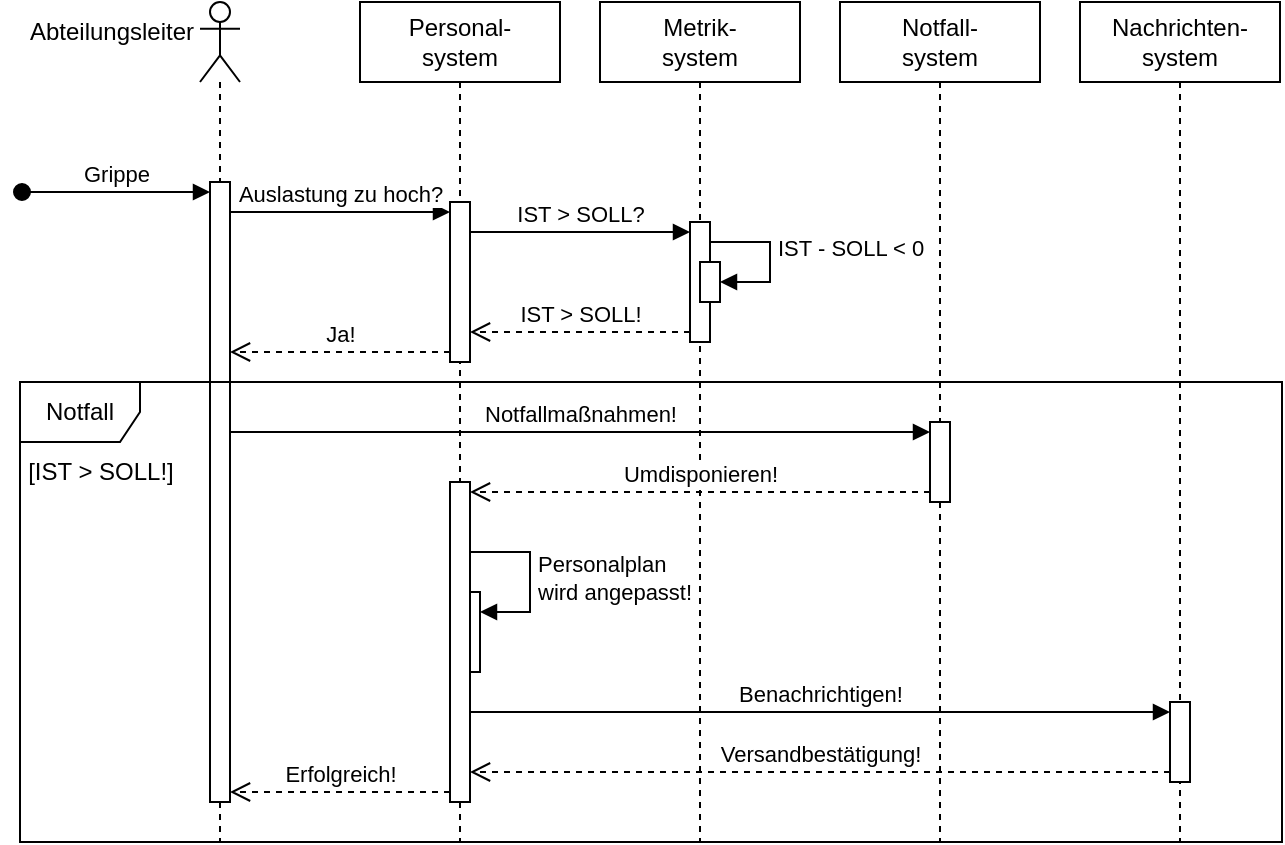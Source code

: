 <mxfile version="25.0.1">
  <diagram name="Seite-1" id="5sxt5zFNbE7Zbmdy7JOb">
    <mxGraphModel dx="917" dy="539" grid="1" gridSize="10" guides="1" tooltips="1" connect="1" arrows="1" fold="1" page="1" pageScale="1" pageWidth="827" pageHeight="1169" math="0" shadow="0">
      <root>
        <mxCell id="0" />
        <mxCell id="1" parent="0" />
        <mxCell id="sDWKf1iI3KYRnwsQvGXx-5" value="" style="shape=umlLifeline;perimeter=lifelinePerimeter;whiteSpace=wrap;html=1;container=0;dropTarget=0;collapsible=0;recursiveResize=0;outlineConnect=0;portConstraint=eastwest;newEdgeStyle={&quot;curved&quot;:0,&quot;rounded&quot;:0};participant=umlActor;" vertex="1" parent="1">
          <mxGeometry x="189" y="90" width="20" height="420" as="geometry" />
        </mxCell>
        <mxCell id="sDWKf1iI3KYRnwsQvGXx-6" value="Personal-&lt;div&gt;system&lt;/div&gt;" style="shape=umlLifeline;perimeter=lifelinePerimeter;whiteSpace=wrap;html=1;container=0;dropTarget=0;collapsible=0;recursiveResize=0;outlineConnect=0;portConstraint=eastwest;newEdgeStyle={&quot;curved&quot;:0,&quot;rounded&quot;:0};" vertex="1" parent="1">
          <mxGeometry x="269" y="90" width="100" height="420" as="geometry" />
        </mxCell>
        <mxCell id="sDWKf1iI3KYRnwsQvGXx-7" value="Metrik-&lt;div&gt;system&lt;/div&gt;" style="shape=umlLifeline;perimeter=lifelinePerimeter;whiteSpace=wrap;html=1;container=0;dropTarget=0;collapsible=0;recursiveResize=0;outlineConnect=0;portConstraint=eastwest;newEdgeStyle={&quot;curved&quot;:0,&quot;rounded&quot;:0};" vertex="1" parent="1">
          <mxGeometry x="389" y="90" width="100" height="420" as="geometry" />
        </mxCell>
        <mxCell id="sDWKf1iI3KYRnwsQvGXx-8" value="Notfall-&lt;div&gt;system&lt;/div&gt;" style="shape=umlLifeline;perimeter=lifelinePerimeter;whiteSpace=wrap;html=1;container=0;dropTarget=0;collapsible=0;recursiveResize=0;outlineConnect=0;portConstraint=eastwest;newEdgeStyle={&quot;curved&quot;:0,&quot;rounded&quot;:0};" vertex="1" parent="1">
          <mxGeometry x="509" y="90" width="100" height="420" as="geometry" />
        </mxCell>
        <mxCell id="sDWKf1iI3KYRnwsQvGXx-9" value="Nachrichten-&lt;div&gt;system&lt;/div&gt;" style="shape=umlLifeline;perimeter=lifelinePerimeter;whiteSpace=wrap;html=1;container=0;dropTarget=0;collapsible=0;recursiveResize=0;outlineConnect=0;portConstraint=eastwest;newEdgeStyle={&quot;curved&quot;:0,&quot;rounded&quot;:0};" vertex="1" parent="1">
          <mxGeometry x="629" y="90" width="100" height="420" as="geometry" />
        </mxCell>
        <mxCell id="sDWKf1iI3KYRnwsQvGXx-14" value="Auslastung zu hoch?" style="html=1;verticalAlign=bottom;endArrow=block;curved=0;rounded=0;entryX=0;entryY=0;entryDx=0;entryDy=5;" edge="1" target="sDWKf1iI3KYRnwsQvGXx-13" parent="1" source="sDWKf1iI3KYRnwsQvGXx-11">
          <mxGeometry x="0.004" relative="1" as="geometry">
            <mxPoint x="249" y="225" as="sourcePoint" />
            <mxPoint as="offset" />
          </mxGeometry>
        </mxCell>
        <mxCell id="sDWKf1iI3KYRnwsQvGXx-65" value="IST &amp;gt; SOLL?" style="html=1;verticalAlign=bottom;endArrow=block;curved=0;rounded=0;entryX=0;entryY=0;entryDx=0;entryDy=5;entryPerimeter=0;" edge="1" parent="1" source="sDWKf1iI3KYRnwsQvGXx-13" target="sDWKf1iI3KYRnwsQvGXx-37">
          <mxGeometry width="80" relative="1" as="geometry">
            <mxPoint x="329" y="200" as="sourcePoint" />
            <mxPoint x="409" y="200" as="targetPoint" />
          </mxGeometry>
        </mxCell>
        <mxCell id="sDWKf1iI3KYRnwsQvGXx-68" value="IST &amp;gt; SOLL!" style="html=1;verticalAlign=bottom;endArrow=open;dashed=1;endSize=8;curved=0;rounded=0;exitX=0;exitY=1;exitDx=0;exitDy=-5;exitPerimeter=0;" edge="1" parent="1" source="sDWKf1iI3KYRnwsQvGXx-37" target="sDWKf1iI3KYRnwsQvGXx-13">
          <mxGeometry relative="1" as="geometry">
            <mxPoint x="419" y="250" as="sourcePoint" />
            <mxPoint x="339" y="250" as="targetPoint" />
          </mxGeometry>
        </mxCell>
        <mxCell id="sDWKf1iI3KYRnwsQvGXx-70" value="Ja!" style="html=1;verticalAlign=bottom;endArrow=open;dashed=1;endSize=8;curved=0;rounded=0;exitX=0;exitY=1;exitDx=0;exitDy=-5;exitPerimeter=0;" edge="1" parent="1" source="sDWKf1iI3KYRnwsQvGXx-13" target="sDWKf1iI3KYRnwsQvGXx-11">
          <mxGeometry relative="1" as="geometry">
            <mxPoint x="299" y="280" as="sourcePoint" />
            <mxPoint x="219" y="280" as="targetPoint" />
          </mxGeometry>
        </mxCell>
        <mxCell id="sDWKf1iI3KYRnwsQvGXx-12" value="Grippe" style="html=1;verticalAlign=bottom;startArrow=oval;endArrow=block;startSize=8;curved=0;rounded=0;entryX=0;entryY=0;entryDx=0;entryDy=5;" edge="1" target="sDWKf1iI3KYRnwsQvGXx-11" parent="1">
          <mxGeometry relative="1" as="geometry">
            <mxPoint x="100" y="185" as="sourcePoint" />
          </mxGeometry>
        </mxCell>
        <mxCell id="sDWKf1iI3KYRnwsQvGXx-11" value="" style="html=1;points=[[0,0,0,0,5],[0,1,0,0,-5],[1,0,0,0,5],[1,1,0,0,-5]];perimeter=orthogonalPerimeter;outlineConnect=0;targetShapes=umlLifeline;portConstraint=eastwest;newEdgeStyle={&quot;curved&quot;:0,&quot;rounded&quot;:0};container=0;" vertex="1" parent="1">
          <mxGeometry x="194" y="180" width="10" height="310" as="geometry" />
        </mxCell>
        <mxCell id="sDWKf1iI3KYRnwsQvGXx-13" value="" style="html=1;points=[[0,0,0,0,5],[0,1,0,0,-5],[1,0,0,0,5],[1,1,0,0,-5]];perimeter=orthogonalPerimeter;outlineConnect=0;targetShapes=umlLifeline;portConstraint=eastwest;newEdgeStyle={&quot;curved&quot;:0,&quot;rounded&quot;:0};container=0;" vertex="1" parent="1">
          <mxGeometry x="314" y="190" width="10" height="80" as="geometry" />
        </mxCell>
        <mxCell id="sDWKf1iI3KYRnwsQvGXx-37" value="" style="html=1;points=[[0,0,0,0,5],[0,1,0,0,-5],[1,0,0,0,5],[1,1,0,0,-5]];perimeter=orthogonalPerimeter;outlineConnect=0;targetShapes=umlLifeline;portConstraint=eastwest;newEdgeStyle={&quot;curved&quot;:0,&quot;rounded&quot;:0};container=0;" vertex="1" parent="1">
          <mxGeometry x="434" y="200" width="10" height="60" as="geometry" />
        </mxCell>
        <mxCell id="sDWKf1iI3KYRnwsQvGXx-66" value="" style="html=1;points=[[0,0,0,0,5],[0,1,0,0,-5],[1,0,0,0,5],[1,1,0,0,-5]];perimeter=orthogonalPerimeter;outlineConnect=0;targetShapes=umlLifeline;portConstraint=eastwest;newEdgeStyle={&quot;curved&quot;:0,&quot;rounded&quot;:0};container=0;" vertex="1" parent="1">
          <mxGeometry x="439" y="220" width="10" height="20" as="geometry" />
        </mxCell>
        <mxCell id="sDWKf1iI3KYRnwsQvGXx-67" value="IST - SOLL &amp;lt; 0" style="html=1;align=left;spacingLeft=2;endArrow=block;rounded=0;edgeStyle=orthogonalEdgeStyle;curved=0;rounded=0;" edge="1" target="sDWKf1iI3KYRnwsQvGXx-66" parent="1">
          <mxGeometry relative="1" as="geometry">
            <mxPoint x="444" y="200" as="sourcePoint" />
            <Array as="points">
              <mxPoint x="444" y="210" />
              <mxPoint x="474" y="210" />
              <mxPoint x="474" y="230" />
            </Array>
          </mxGeometry>
        </mxCell>
        <mxCell id="sDWKf1iI3KYRnwsQvGXx-49" value="Notfall" style="shape=umlFrame;whiteSpace=wrap;html=1;pointerEvents=0;container=0;" vertex="1" parent="1">
          <mxGeometry x="99" y="280" width="631" height="230" as="geometry" />
        </mxCell>
        <mxCell id="sDWKf1iI3KYRnwsQvGXx-50" value="[IST &amp;gt; SOLL!]" style="text;html=1;align=center;verticalAlign=middle;whiteSpace=wrap;rounded=0;container=0;" vertex="1" parent="1">
          <mxGeometry x="99" y="310" width="81" height="30" as="geometry" />
        </mxCell>
        <mxCell id="sDWKf1iI3KYRnwsQvGXx-54" value="Notfallmaßnahmen!" style="html=1;verticalAlign=bottom;endArrow=block;curved=0;rounded=0;entryX=0;entryY=0;entryDx=0;entryDy=5;" edge="1" target="sDWKf1iI3KYRnwsQvGXx-53" parent="1" source="sDWKf1iI3KYRnwsQvGXx-11">
          <mxGeometry relative="1" as="geometry">
            <mxPoint x="204" y="425" as="sourcePoint" />
          </mxGeometry>
        </mxCell>
        <mxCell id="sDWKf1iI3KYRnwsQvGXx-55" value="Umdisponieren!" style="html=1;verticalAlign=bottom;endArrow=open;dashed=1;endSize=8;curved=0;rounded=0;exitX=0;exitY=1;exitDx=0;exitDy=-5;entryX=1;entryY=0;entryDx=0;entryDy=5;entryPerimeter=0;" edge="1" source="sDWKf1iI3KYRnwsQvGXx-53" parent="1" target="sDWKf1iI3KYRnwsQvGXx-56">
          <mxGeometry relative="1" as="geometry">
            <mxPoint x="484" y="485" as="targetPoint" />
          </mxGeometry>
        </mxCell>
        <mxCell id="sDWKf1iI3KYRnwsQvGXx-60" value="" style="html=1;points=[[0,0,0,0,5],[0,1,0,0,-5],[1,0,0,0,5],[1,1,0,0,-5]];perimeter=orthogonalPerimeter;outlineConnect=0;targetShapes=umlLifeline;portConstraint=eastwest;newEdgeStyle={&quot;curved&quot;:0,&quot;rounded&quot;:0};container=0;" vertex="1" parent="1">
          <mxGeometry x="674" y="440" width="10" height="40" as="geometry" />
        </mxCell>
        <mxCell id="sDWKf1iI3KYRnwsQvGXx-61" value="Benachrichtigen!" style="html=1;verticalAlign=bottom;endArrow=block;curved=0;rounded=0;entryX=0;entryY=0;entryDx=0;entryDy=5;" edge="1" target="sDWKf1iI3KYRnwsQvGXx-60" parent="1" source="sDWKf1iI3KYRnwsQvGXx-56">
          <mxGeometry relative="1" as="geometry">
            <mxPoint x="564" y="375" as="sourcePoint" />
          </mxGeometry>
        </mxCell>
        <mxCell id="sDWKf1iI3KYRnwsQvGXx-62" value="Versandbestätigung!" style="html=1;verticalAlign=bottom;endArrow=open;dashed=1;endSize=8;curved=0;rounded=0;exitX=0;exitY=1;exitDx=0;exitDy=-5;" edge="1" source="sDWKf1iI3KYRnwsQvGXx-60" parent="1" target="sDWKf1iI3KYRnwsQvGXx-56">
          <mxGeometry relative="1" as="geometry">
            <mxPoint x="604" y="585" as="targetPoint" />
          </mxGeometry>
        </mxCell>
        <mxCell id="sDWKf1iI3KYRnwsQvGXx-72" value="" style="html=1;points=[[0,0,0,0,5],[0,1,0,0,-5],[1,0,0,0,5],[1,1,0,0,-5]];perimeter=orthogonalPerimeter;outlineConnect=0;targetShapes=umlLifeline;portConstraint=eastwest;newEdgeStyle={&quot;curved&quot;:0,&quot;rounded&quot;:0};container=0;" vertex="1" parent="1">
          <mxGeometry x="319" y="385" width="10" height="40" as="geometry" />
        </mxCell>
        <mxCell id="sDWKf1iI3KYRnwsQvGXx-73" value="Personalplan&lt;div&gt;wird angepasst!&lt;/div&gt;" style="html=1;align=left;spacingLeft=2;endArrow=block;rounded=0;edgeStyle=orthogonalEdgeStyle;curved=0;rounded=0;" edge="1" target="sDWKf1iI3KYRnwsQvGXx-72" parent="1">
          <mxGeometry relative="1" as="geometry">
            <mxPoint x="324" y="365" as="sourcePoint" />
            <Array as="points">
              <mxPoint x="354" y="395" />
            </Array>
          </mxGeometry>
        </mxCell>
        <mxCell id="sDWKf1iI3KYRnwsQvGXx-74" value="Erfolgreich!" style="html=1;verticalAlign=bottom;endArrow=open;dashed=1;endSize=8;curved=0;rounded=0;exitX=0;exitY=1;exitDx=0;exitDy=-5;exitPerimeter=0;entryX=1;entryY=1;entryDx=0;entryDy=-5;entryPerimeter=0;" edge="1" parent="1" source="sDWKf1iI3KYRnwsQvGXx-56" target="sDWKf1iI3KYRnwsQvGXx-11">
          <mxGeometry relative="1" as="geometry">
            <mxPoint x="309" y="480" as="sourcePoint" />
            <mxPoint x="229" y="480" as="targetPoint" />
          </mxGeometry>
        </mxCell>
        <mxCell id="sDWKf1iI3KYRnwsQvGXx-56" value="" style="html=1;points=[[0,0,0,0,5],[0,1,0,0,-5],[1,0,0,0,5],[1,1,0,0,-5]];perimeter=orthogonalPerimeter;outlineConnect=0;targetShapes=umlLifeline;portConstraint=eastwest;newEdgeStyle={&quot;curved&quot;:0,&quot;rounded&quot;:0};container=0;" vertex="1" parent="1">
          <mxGeometry x="314" y="330" width="10" height="160" as="geometry" />
        </mxCell>
        <mxCell id="sDWKf1iI3KYRnwsQvGXx-53" value="" style="html=1;points=[[0,0,0,0,5],[0,1,0,0,-5],[1,0,0,0,5],[1,1,0,0,-5]];perimeter=orthogonalPerimeter;outlineConnect=0;targetShapes=umlLifeline;portConstraint=eastwest;newEdgeStyle={&quot;curved&quot;:0,&quot;rounded&quot;:0};container=0;" vertex="1" parent="1">
          <mxGeometry x="554" y="300" width="10" height="40" as="geometry" />
        </mxCell>
        <mxCell id="sDWKf1iI3KYRnwsQvGXx-77" value="Abteilungsleiter" style="text;html=1;align=center;verticalAlign=middle;whiteSpace=wrap;rounded=0;" vertex="1" parent="1">
          <mxGeometry x="100" y="90" width="90" height="30" as="geometry" />
        </mxCell>
      </root>
    </mxGraphModel>
  </diagram>
</mxfile>
